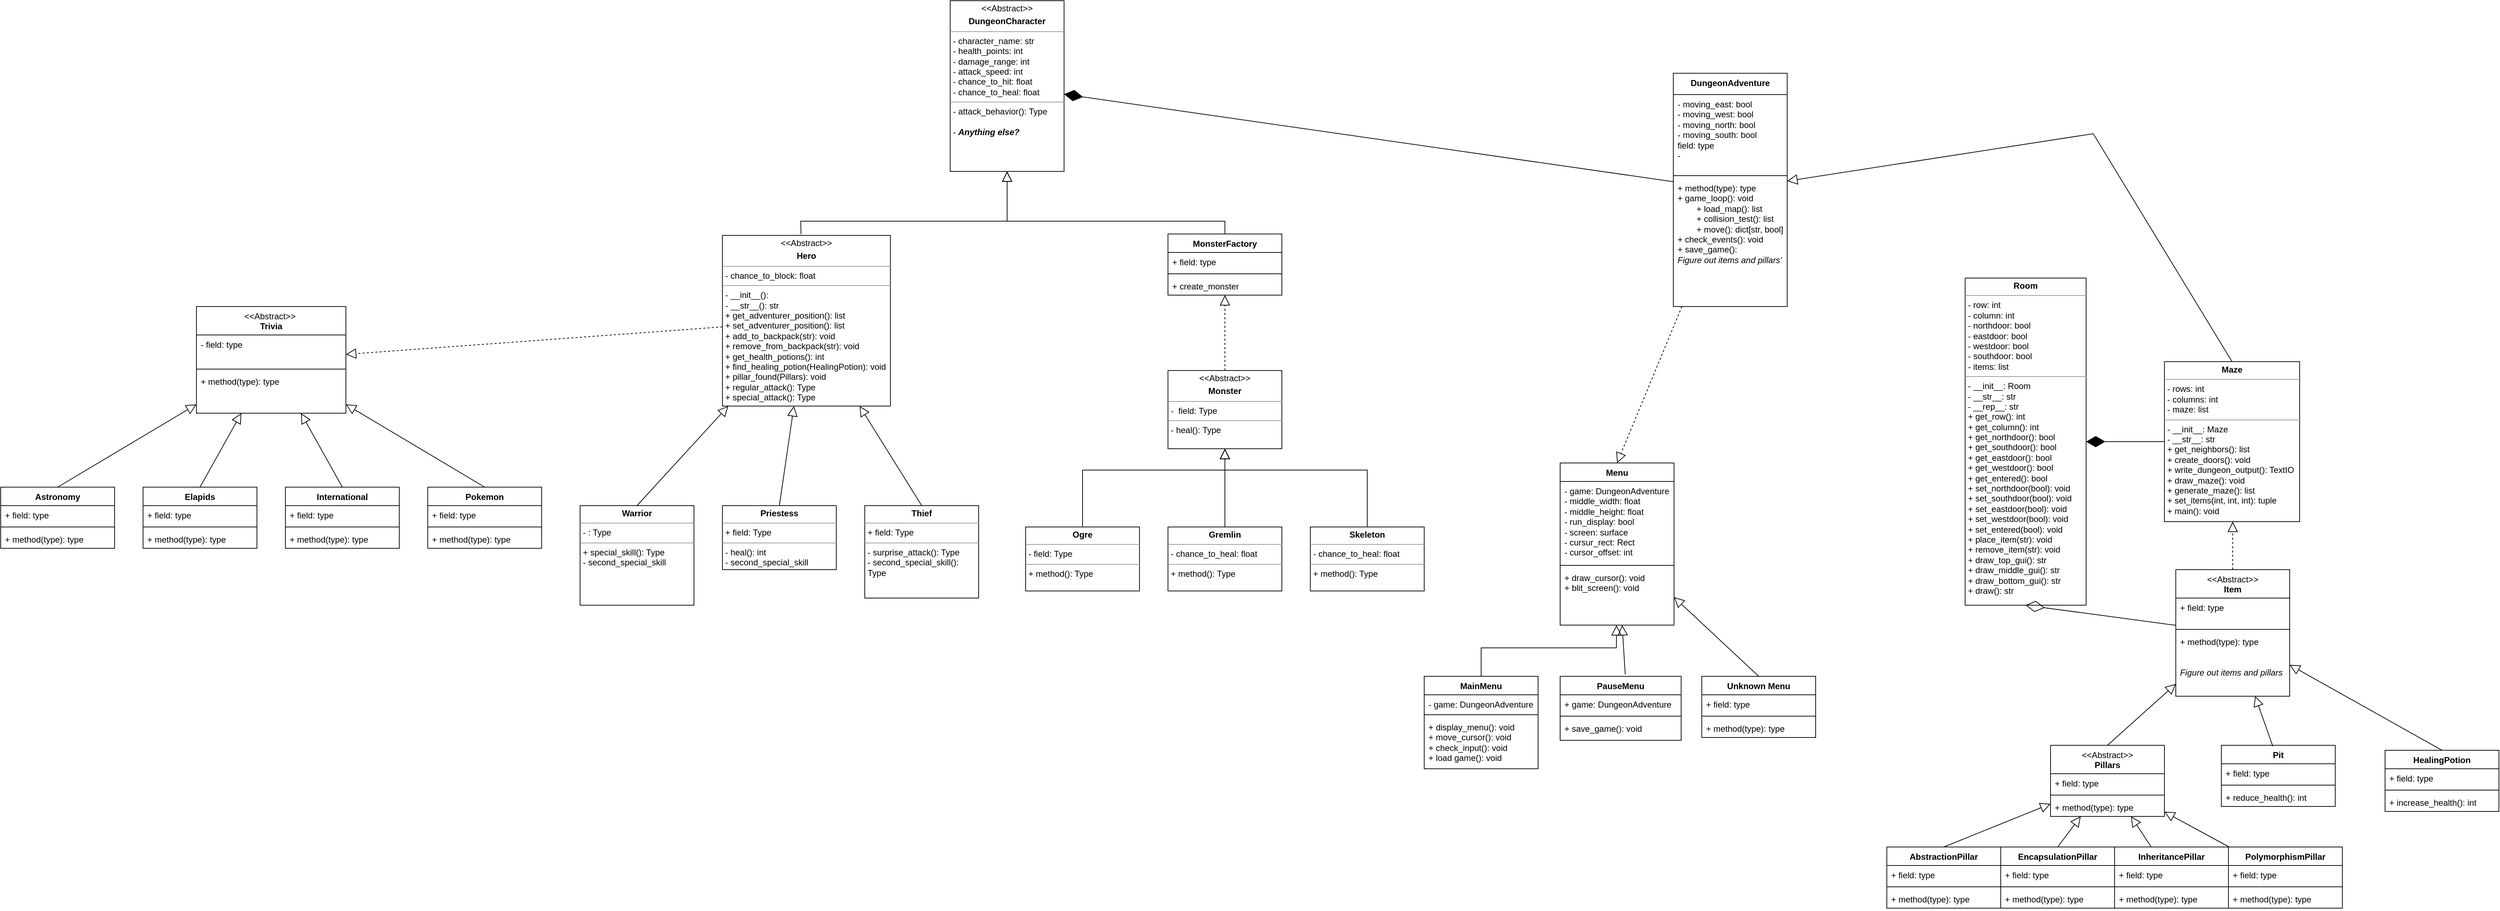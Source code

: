 <mxfile version="23.0.2" type="device">
  <diagram id="C5RBs43oDa-KdzZeNtuy" name="Page-1">
    <mxGraphModel dx="2841" dy="2561" grid="1" gridSize="10" guides="1" tooltips="1" connect="1" arrows="1" fold="1" page="1" pageScale="1" pageWidth="827" pageHeight="1169" math="0" shadow="0">
      <root>
        <mxCell id="WIyWlLk6GJQsqaUBKTNV-0" />
        <mxCell id="WIyWlLk6GJQsqaUBKTNV-1" parent="WIyWlLk6GJQsqaUBKTNV-0" />
        <mxCell id="2SQYG1B2E4VFdqfXbupN-0" value="&lt;p style=&quot;margin:0px;margin-top:4px;text-align:center;&quot;&gt;&lt;b&gt;Room&lt;/b&gt;&lt;/p&gt;&lt;hr size=&quot;1&quot;&gt;&lt;p style=&quot;margin:0px;margin-left:4px;&quot;&gt;- row: int&lt;/p&gt;&lt;p style=&quot;margin:0px;margin-left:4px;&quot;&gt;- column: int&lt;/p&gt;&lt;p style=&quot;margin:0px;margin-left:4px;&quot;&gt;- northdoor: bool&lt;/p&gt;&lt;p style=&quot;margin:0px;margin-left:4px;&quot;&gt;- eastdoor: bool&lt;/p&gt;&lt;p style=&quot;margin:0px;margin-left:4px;&quot;&gt;- westdoor: bool&lt;/p&gt;&lt;p style=&quot;margin:0px;margin-left:4px;&quot;&gt;- southdoor: bool&lt;/p&gt;&lt;p style=&quot;margin:0px;margin-left:4px;&quot;&gt;- items: list&lt;/p&gt;&lt;hr size=&quot;1&quot;&gt;&lt;p style=&quot;margin:0px;margin-left:4px;&quot;&gt;- __init__: Room&lt;/p&gt;&lt;p style=&quot;margin:0px;margin-left:4px;&quot;&gt;- __str__: str&lt;/p&gt;&lt;p style=&quot;margin:0px;margin-left:4px;&quot;&gt;- __rep__: str&lt;/p&gt;&lt;p style=&quot;margin:0px;margin-left:4px;&quot;&gt;+ get_row(): int&lt;/p&gt;&lt;p style=&quot;margin:0px;margin-left:4px;&quot;&gt;+ get_column(): int&lt;/p&gt;&lt;p style=&quot;margin:0px;margin-left:4px;&quot;&gt;+ get_northdoor(): bool&lt;/p&gt;&lt;p style=&quot;margin:0px;margin-left:4px;&quot;&gt;+ get_southdoor(): bool&lt;/p&gt;&lt;p style=&quot;margin:0px;margin-left:4px;&quot;&gt;+ get_eastdoor(): bool&lt;/p&gt;&lt;p style=&quot;margin:0px;margin-left:4px;&quot;&gt;+ get_westdoor(): bool&lt;/p&gt;&lt;p style=&quot;margin:0px;margin-left:4px;&quot;&gt;+ get_entered(): bool&lt;/p&gt;&lt;p style=&quot;margin:0px;margin-left:4px;&quot;&gt;+ set_northdoor(bool): void&lt;/p&gt;&lt;p style=&quot;margin:0px;margin-left:4px;&quot;&gt;+ set_southdoor(bool): void&lt;/p&gt;&lt;p style=&quot;margin:0px;margin-left:4px;&quot;&gt;+ set_eastdoor(bool): void&lt;/p&gt;&lt;p style=&quot;margin:0px;margin-left:4px;&quot;&gt;+ set_westdoor(bool): void&lt;/p&gt;&lt;p style=&quot;margin:0px;margin-left:4px;&quot;&gt;+ set_entered(bool): void&lt;/p&gt;&lt;p style=&quot;margin:0px;margin-left:4px;&quot;&gt;+ place_item(str): void&amp;nbsp;&lt;/p&gt;&lt;p style=&quot;margin:0px;margin-left:4px;&quot;&gt;+ remove_item(str): void&amp;nbsp;&lt;/p&gt;&lt;p style=&quot;margin:0px;margin-left:4px;&quot;&gt;+ draw_top_gui(): str&lt;/p&gt;&lt;p style=&quot;margin:0px;margin-left:4px;&quot;&gt;+ draw_middle_gui(): str&lt;/p&gt;&lt;p style=&quot;margin:0px;margin-left:4px;&quot;&gt;+ draw_bottom_gui(): str&lt;/p&gt;&lt;p style=&quot;margin:0px;margin-left:4px;&quot;&gt;+ draw(): str&lt;/p&gt;&lt;p style=&quot;margin:0px;margin-left:4px;&quot;&gt;&lt;br&gt;&lt;/p&gt;&lt;p style=&quot;margin:0px;margin-left:4px;&quot;&gt;&lt;br&gt;&lt;/p&gt;&lt;p style=&quot;margin:0px;margin-left:4px;&quot;&gt;&lt;br&gt;&lt;/p&gt;&lt;p style=&quot;margin:0px;margin-left:4px;&quot;&gt;&lt;br&gt;&lt;/p&gt;&lt;p style=&quot;margin:0px;margin-left:4px;&quot;&gt;&lt;br&gt;&lt;/p&gt;" style="verticalAlign=top;align=left;overflow=fill;fontSize=12;fontFamily=Helvetica;html=1;whiteSpace=wrap;" parent="WIyWlLk6GJQsqaUBKTNV-1" vertex="1">
          <mxGeometry x="1760" y="-40" width="170" height="460" as="geometry" />
        </mxCell>
        <mxCell id="2SQYG1B2E4VFdqfXbupN-1" value="&lt;p style=&quot;border-color: var(--border-color); margin: 4px 0px 0px; text-align: center;&quot;&gt;&amp;lt;&amp;lt;Abstract&amp;gt;&amp;gt;&lt;/p&gt;&lt;p style=&quot;margin:0px;margin-top:4px;text-align:center;&quot;&gt;&lt;b&gt;Hero&lt;/b&gt;&lt;/p&gt;&lt;hr size=&quot;1&quot;&gt;&lt;p style=&quot;margin:0px;margin-left:4px;&quot;&gt;- chance_to_block: float&lt;/p&gt;&lt;hr size=&quot;1&quot;&gt;&lt;p style=&quot;margin:0px;margin-left:4px;&quot;&gt;- __init__():&lt;/p&gt;&lt;p style=&quot;margin:0px;margin-left:4px;&quot;&gt;- __str__(): str&lt;/p&gt;&lt;p style=&quot;margin:0px;margin-left:4px;&quot;&gt;+ get_adventurer_position(): list&lt;/p&gt;&lt;p style=&quot;margin:0px;margin-left:4px;&quot;&gt;+ set_adventurer_position(): list&lt;/p&gt;&lt;p style=&quot;margin:0px;margin-left:4px;&quot;&gt;+ add_to_backpack(str): void&lt;/p&gt;&lt;p style=&quot;margin:0px;margin-left:4px;&quot;&gt;+ remove_from_backpack(str): void&lt;/p&gt;&lt;p style=&quot;margin:0px;margin-left:4px;&quot;&gt;+ get_health_potions(): int&lt;/p&gt;&lt;p style=&quot;margin:0px;margin-left:4px;&quot;&gt;+ find_healing_potion(HealingPotion): void&lt;/p&gt;&lt;p style=&quot;margin:0px;margin-left:4px;&quot;&gt;+ pillar_found(Pillars): void&lt;/p&gt;&lt;p style=&quot;margin:0px;margin-left:4px;&quot;&gt;+ regular_attack(): Type&lt;/p&gt;&lt;p style=&quot;margin:0px;margin-left:4px;&quot;&gt;+ special_attack(): Type&lt;/p&gt;" style="verticalAlign=top;align=left;overflow=fill;fontSize=12;fontFamily=Helvetica;html=1;whiteSpace=wrap;" parent="WIyWlLk6GJQsqaUBKTNV-1" vertex="1">
          <mxGeometry x="14" y="-100" width="236" height="240" as="geometry" />
        </mxCell>
        <mxCell id="2SQYG1B2E4VFdqfXbupN-7" value="&lt;p style=&quot;margin:0px;margin-top:4px;text-align:center;&quot;&gt;&lt;b&gt;Maze&lt;/b&gt;&lt;/p&gt;&lt;hr size=&quot;1&quot;&gt;&lt;p style=&quot;margin:0px;margin-left:4px;&quot;&gt;- rows: int&lt;/p&gt;&lt;p style=&quot;margin:0px;margin-left:4px;&quot;&gt;- columns: int&lt;/p&gt;&lt;p style=&quot;margin:0px;margin-left:4px;&quot;&gt;- maze: list&lt;/p&gt;&lt;hr size=&quot;1&quot;&gt;&lt;p style=&quot;margin:0px;margin-left:4px;&quot;&gt;- __init__: Maze&lt;/p&gt;&lt;p style=&quot;margin:0px;margin-left:4px;&quot;&gt;- __str__: str&lt;/p&gt;&lt;p style=&quot;margin:0px;margin-left:4px;&quot;&gt;+ get_neighbors(): list&lt;/p&gt;&lt;p style=&quot;margin:0px;margin-left:4px;&quot;&gt;+ create_doors(): void&lt;/p&gt;&lt;p style=&quot;margin:0px;margin-left:4px;&quot;&gt;+ write_dungeon_output(): TextIO&lt;/p&gt;&lt;p style=&quot;margin:0px;margin-left:4px;&quot;&gt;+ draw_maze(): void&lt;/p&gt;&lt;p style=&quot;margin:0px;margin-left:4px;&quot;&gt;+ generate_maze(): list&lt;/p&gt;&lt;p style=&quot;margin:0px;margin-left:4px;&quot;&gt;+ set_items(int, int, int): tuple&lt;/p&gt;&lt;p style=&quot;margin:0px;margin-left:4px;&quot;&gt;+ main(): void&lt;/p&gt;&lt;p style=&quot;margin:0px;margin-left:4px;&quot;&gt;&lt;br&gt;&lt;/p&gt;" style="verticalAlign=top;align=left;overflow=fill;fontSize=12;fontFamily=Helvetica;html=1;whiteSpace=wrap;" parent="WIyWlLk6GJQsqaUBKTNV-1" vertex="1">
          <mxGeometry x="2040" y="77.5" width="190" height="225" as="geometry" />
        </mxCell>
        <mxCell id="T3Q15eoxekqwQcmFbdD2-0" value="&lt;p style=&quot;margin:0px;margin-top:4px;text-align:center;&quot;&gt;&amp;lt;&amp;lt;Abstract&amp;gt;&amp;gt;&lt;/p&gt;&lt;p style=&quot;margin:0px;margin-top:4px;text-align:center;&quot;&gt;&lt;b&gt;DungeonCharacter&lt;/b&gt;&lt;/p&gt;&lt;hr size=&quot;1&quot;&gt;&lt;p style=&quot;margin:0px;margin-left:4px;&quot;&gt;- character_name: str&lt;/p&gt;&lt;p style=&quot;margin:0px;margin-left:4px;&quot;&gt;- health_points: int&lt;/p&gt;&lt;p style=&quot;margin:0px;margin-left:4px;&quot;&gt;- damage_range: int&lt;/p&gt;&lt;p style=&quot;margin:0px;margin-left:4px;&quot;&gt;- attack_speed: int&lt;/p&gt;&lt;p style=&quot;margin:0px;margin-left:4px;&quot;&gt;- chance_to_hit: float&lt;/p&gt;&lt;p style=&quot;margin:0px;margin-left:4px;&quot;&gt;- chance_to_heal: float&lt;/p&gt;&lt;hr size=&quot;1&quot;&gt;&lt;p style=&quot;margin:0px;margin-left:4px;&quot;&gt;- attack_behavior(): Type&lt;/p&gt;&lt;p style=&quot;margin:0px;margin-left:4px;&quot;&gt;&lt;br&gt;&lt;/p&gt;&lt;p style=&quot;margin:0px;margin-left:4px;&quot;&gt;- &lt;i&gt;&lt;b&gt;Anything else?&lt;/b&gt;&lt;/i&gt;&lt;/p&gt;" style="verticalAlign=top;align=left;overflow=fill;fontSize=12;fontFamily=Helvetica;html=1;whiteSpace=wrap;" parent="WIyWlLk6GJQsqaUBKTNV-1" vertex="1">
          <mxGeometry x="334" y="-430" width="160" height="240" as="geometry" />
        </mxCell>
        <mxCell id="T3Q15eoxekqwQcmFbdD2-1" value="" style="edgeStyle=none;html=1;endSize=12;endArrow=block;endFill=0;rounded=0;exitX=0.468;exitY=-0.007;exitDx=0;exitDy=0;entryX=0.5;entryY=1;entryDx=0;entryDy=0;exitPerimeter=0;" parent="WIyWlLk6GJQsqaUBKTNV-1" source="2SQYG1B2E4VFdqfXbupN-1" target="T3Q15eoxekqwQcmFbdD2-0" edge="1">
          <mxGeometry width="160" relative="1" as="geometry">
            <mxPoint x="74" y="-210" as="sourcePoint" />
            <mxPoint x="74" y="-50" as="targetPoint" />
            <Array as="points">
              <mxPoint x="124" y="-120" />
              <mxPoint x="414" y="-120" />
            </Array>
          </mxGeometry>
        </mxCell>
        <mxCell id="T3Q15eoxekqwQcmFbdD2-3" value="&lt;p style=&quot;border-color: var(--border-color); margin: 4px 0px 0px; text-align: center;&quot;&gt;&amp;lt;&amp;lt;Abstract&amp;gt;&amp;gt;&lt;/p&gt;&lt;p style=&quot;margin:0px;margin-top:4px;text-align:center;&quot;&gt;&lt;b&gt;Monster&lt;/b&gt;&lt;/p&gt;&lt;hr size=&quot;1&quot;&gt;&lt;p style=&quot;margin:0px;margin-left:4px;&quot;&gt;-&amp;nbsp; field: Type&lt;/p&gt;&lt;hr size=&quot;1&quot;&gt;&lt;p style=&quot;margin:0px;margin-left:4px;&quot;&gt;- heal(): Type&lt;/p&gt;" style="verticalAlign=top;align=left;overflow=fill;fontSize=12;fontFamily=Helvetica;html=1;whiteSpace=wrap;" parent="WIyWlLk6GJQsqaUBKTNV-1" vertex="1">
          <mxGeometry x="640" y="90" width="160" height="110" as="geometry" />
        </mxCell>
        <mxCell id="T3Q15eoxekqwQcmFbdD2-4" value="" style="edgeStyle=none;html=1;endSize=12;endArrow=block;endFill=0;rounded=0;entryX=0.5;entryY=1;entryDx=0;entryDy=0;exitX=0.5;exitY=0;exitDx=0;exitDy=0;" parent="WIyWlLk6GJQsqaUBKTNV-1" source="0gbFixZ2wSr5rew4Sawu-26" target="T3Q15eoxekqwQcmFbdD2-0" edge="1">
          <mxGeometry width="160" relative="1" as="geometry">
            <mxPoint x="740" y="-360" as="sourcePoint" />
            <mxPoint x="610" y="-350" as="targetPoint" />
            <Array as="points">
              <mxPoint x="720" y="-120" />
              <mxPoint x="414" y="-120" />
            </Array>
          </mxGeometry>
        </mxCell>
        <mxCell id="T3Q15eoxekqwQcmFbdD2-5" value="&lt;p style=&quot;margin:0px;margin-top:4px;text-align:center;&quot;&gt;&lt;b&gt;Warrior&lt;/b&gt;&lt;/p&gt;&lt;hr size=&quot;1&quot;&gt;&lt;p style=&quot;margin:0px;margin-left:4px;&quot;&gt;-&amp;nbsp;: Type&lt;/p&gt;&lt;hr size=&quot;1&quot;&gt;&lt;p style=&quot;margin:0px;margin-left:4px;&quot;&gt;+ special_skill(): Type&lt;/p&gt;&lt;p style=&quot;margin:0px;margin-left:4px;&quot;&gt;- second_special_skill&lt;/p&gt;" style="verticalAlign=top;align=left;overflow=fill;fontSize=12;fontFamily=Helvetica;html=1;whiteSpace=wrap;" parent="WIyWlLk6GJQsqaUBKTNV-1" vertex="1">
          <mxGeometry x="-186" y="280" width="160" height="140" as="geometry" />
        </mxCell>
        <mxCell id="T3Q15eoxekqwQcmFbdD2-6" value="&lt;p style=&quot;margin:0px;margin-top:4px;text-align:center;&quot;&gt;&lt;b&gt;Priestess&lt;/b&gt;&lt;/p&gt;&lt;hr size=&quot;1&quot;&gt;&lt;p style=&quot;margin:0px;margin-left:4px;&quot;&gt;+ field: Type&lt;/p&gt;&lt;hr size=&quot;1&quot;&gt;&lt;p style=&quot;margin:0px;margin-left:4px;&quot;&gt;- heal(): int&lt;/p&gt;&lt;p style=&quot;margin:0px;margin-left:4px;&quot;&gt;- second_special_skill&lt;/p&gt;" style="verticalAlign=top;align=left;overflow=fill;fontSize=12;fontFamily=Helvetica;html=1;whiteSpace=wrap;" parent="WIyWlLk6GJQsqaUBKTNV-1" vertex="1">
          <mxGeometry x="14" y="280" width="160" height="90" as="geometry" />
        </mxCell>
        <mxCell id="T3Q15eoxekqwQcmFbdD2-7" value="&lt;p style=&quot;margin:0px;margin-top:4px;text-align:center;&quot;&gt;&lt;b&gt;Thief&lt;/b&gt;&lt;/p&gt;&lt;hr size=&quot;1&quot;&gt;&lt;p style=&quot;margin:0px;margin-left:4px;&quot;&gt;+ field: Type&lt;/p&gt;&lt;hr size=&quot;1&quot;&gt;&lt;p style=&quot;margin:0px;margin-left:4px;&quot;&gt;- surprise_attack(): Type&lt;/p&gt;&lt;p style=&quot;margin:0px;margin-left:4px;&quot;&gt;- second_special_skill(): Type&lt;/p&gt;" style="verticalAlign=top;align=left;overflow=fill;fontSize=12;fontFamily=Helvetica;html=1;whiteSpace=wrap;" parent="WIyWlLk6GJQsqaUBKTNV-1" vertex="1">
          <mxGeometry x="214" y="280" width="160" height="130" as="geometry" />
        </mxCell>
        <mxCell id="T3Q15eoxekqwQcmFbdD2-8" value="" style="edgeStyle=none;html=1;endSize=12;endArrow=block;endFill=0;rounded=0;exitX=0.5;exitY=0;exitDx=0;exitDy=0;" parent="WIyWlLk6GJQsqaUBKTNV-1" source="T3Q15eoxekqwQcmFbdD2-6" target="2SQYG1B2E4VFdqfXbupN-1" edge="1">
          <mxGeometry width="160" relative="1" as="geometry">
            <mxPoint x="284" y="-10" as="sourcePoint" />
            <mxPoint x="124" y="130" as="targetPoint" />
          </mxGeometry>
        </mxCell>
        <mxCell id="T3Q15eoxekqwQcmFbdD2-9" value="" style="edgeStyle=none;html=1;endSize=12;endArrow=block;endFill=0;rounded=0;exitX=0.5;exitY=0;exitDx=0;exitDy=0;" parent="WIyWlLk6GJQsqaUBKTNV-1" edge="1" target="2SQYG1B2E4VFdqfXbupN-1" source="T3Q15eoxekqwQcmFbdD2-5">
          <mxGeometry width="160" relative="1" as="geometry">
            <mxPoint x="-106.5" y="120" as="sourcePoint" />
            <mxPoint x="-40" y="180" as="targetPoint" />
            <Array as="points" />
          </mxGeometry>
        </mxCell>
        <mxCell id="T3Q15eoxekqwQcmFbdD2-10" value="&lt;p style=&quot;margin:0px;margin-top:4px;text-align:center;&quot;&gt;&lt;b&gt;Ogre&lt;/b&gt;&lt;/p&gt;&lt;hr size=&quot;1&quot;&gt;&lt;p style=&quot;margin:0px;margin-left:4px;&quot;&gt;- field: Type&lt;/p&gt;&lt;hr size=&quot;1&quot;&gt;&lt;p style=&quot;margin:0px;margin-left:4px;&quot;&gt;+ method(): Type&lt;/p&gt;" style="verticalAlign=top;align=left;overflow=fill;fontSize=12;fontFamily=Helvetica;html=1;whiteSpace=wrap;" parent="WIyWlLk6GJQsqaUBKTNV-1" vertex="1">
          <mxGeometry x="440" y="310" width="160" height="90" as="geometry" />
        </mxCell>
        <mxCell id="T3Q15eoxekqwQcmFbdD2-11" value="&lt;p style=&quot;margin:0px;margin-top:4px;text-align:center;&quot;&gt;&lt;b&gt;Gremlin&lt;/b&gt;&lt;/p&gt;&lt;hr size=&quot;1&quot;&gt;&lt;p style=&quot;margin:0px;margin-left:4px;&quot;&gt;- chance_to_heal: float&lt;br&gt;&lt;/p&gt;&lt;hr size=&quot;1&quot;&gt;&lt;p style=&quot;margin:0px;margin-left:4px;&quot;&gt;+ method(): Type&lt;/p&gt;" style="verticalAlign=top;align=left;overflow=fill;fontSize=12;fontFamily=Helvetica;html=1;whiteSpace=wrap;" parent="WIyWlLk6GJQsqaUBKTNV-1" vertex="1">
          <mxGeometry x="640" y="310" width="160" height="90" as="geometry" />
        </mxCell>
        <mxCell id="T3Q15eoxekqwQcmFbdD2-12" value="&lt;p style=&quot;margin:0px;margin-top:4px;text-align:center;&quot;&gt;&lt;b&gt;Skeleton&lt;/b&gt;&lt;/p&gt;&lt;hr size=&quot;1&quot;&gt;&lt;p style=&quot;margin:0px;margin-left:4px;&quot;&gt;- chance_to_heal: float&lt;br&gt;&lt;/p&gt;&lt;hr size=&quot;1&quot;&gt;&lt;p style=&quot;margin:0px;margin-left:4px;&quot;&gt;+ method(): Type&lt;/p&gt;" style="verticalAlign=top;align=left;overflow=fill;fontSize=12;fontFamily=Helvetica;html=1;whiteSpace=wrap;" parent="WIyWlLk6GJQsqaUBKTNV-1" vertex="1">
          <mxGeometry x="840" y="310" width="160" height="90" as="geometry" />
        </mxCell>
        <mxCell id="T3Q15eoxekqwQcmFbdD2-13" value="" style="edgeStyle=none;html=1;endSize=12;endArrow=block;endFill=0;rounded=0;exitX=0.5;exitY=0;exitDx=0;exitDy=0;entryX=0.5;entryY=1;entryDx=0;entryDy=0;" parent="WIyWlLk6GJQsqaUBKTNV-1" target="T3Q15eoxekqwQcmFbdD2-3" edge="1">
          <mxGeometry width="160" relative="1" as="geometry">
            <mxPoint x="720" y="310" as="sourcePoint" />
            <mxPoint x="730" y="230" as="targetPoint" />
          </mxGeometry>
        </mxCell>
        <mxCell id="T3Q15eoxekqwQcmFbdD2-14" value="" style="edgeStyle=elbowEdgeStyle;html=1;endSize=12;endArrow=block;endFill=0;rounded=0;exitX=0.5;exitY=0;exitDx=0;exitDy=0;elbow=vertical;entryX=0.5;entryY=1;entryDx=0;entryDy=0;" parent="WIyWlLk6GJQsqaUBKTNV-1" target="T3Q15eoxekqwQcmFbdD2-3" edge="1">
          <mxGeometry width="160" relative="1" as="geometry">
            <mxPoint x="520" y="310" as="sourcePoint" />
            <mxPoint x="760" y="210" as="targetPoint" />
            <Array as="points">
              <mxPoint x="620.5" y="230" />
            </Array>
          </mxGeometry>
        </mxCell>
        <mxCell id="T3Q15eoxekqwQcmFbdD2-15" value="" style="edgeStyle=none;html=1;endSize=12;endArrow=block;endFill=0;rounded=0;exitX=0.5;exitY=0;exitDx=0;exitDy=0;entryX=0.5;entryY=1;entryDx=0;entryDy=0;" parent="WIyWlLk6GJQsqaUBKTNV-1" source="T3Q15eoxekqwQcmFbdD2-12" target="T3Q15eoxekqwQcmFbdD2-3" edge="1">
          <mxGeometry width="160" relative="1" as="geometry">
            <mxPoint x="959.5" y="310" as="sourcePoint" />
            <mxPoint x="760" y="200" as="targetPoint" />
            <Array as="points">
              <mxPoint x="920" y="230" />
              <mxPoint x="720" y="230" />
            </Array>
          </mxGeometry>
        </mxCell>
        <mxCell id="T3Q15eoxekqwQcmFbdD2-16" value="" style="edgeStyle=none;html=1;endSize=12;endArrow=block;endFill=0;rounded=0;exitX=0.5;exitY=0;exitDx=0;exitDy=0;" parent="WIyWlLk6GJQsqaUBKTNV-1" edge="1" target="2SQYG1B2E4VFdqfXbupN-1" source="T3Q15eoxekqwQcmFbdD2-7">
          <mxGeometry width="160" relative="1" as="geometry">
            <mxPoint x="293.5" y="120" as="sourcePoint" />
            <mxPoint x="320" y="110" as="targetPoint" />
            <Array as="points" />
          </mxGeometry>
        </mxCell>
        <mxCell id="T3Q15eoxekqwQcmFbdD2-21" value="&lt;span style=&quot;font-weight: normal;&quot;&gt;&amp;lt;&amp;lt;Abstract&amp;gt;&amp;gt;&amp;nbsp;&lt;/span&gt;&lt;br&gt;Trivia" style="swimlane;fontStyle=1;align=center;verticalAlign=top;childLayout=stackLayout;horizontal=1;startSize=40;horizontalStack=0;resizeParent=1;resizeParentMax=0;resizeLast=0;collapsible=1;marginBottom=0;whiteSpace=wrap;html=1;" parent="WIyWlLk6GJQsqaUBKTNV-1" vertex="1">
          <mxGeometry x="-725" width="210" height="150" as="geometry">
            <mxRectangle x="-130" y="630" width="100" height="30" as="alternateBounds" />
          </mxGeometry>
        </mxCell>
        <mxCell id="T3Q15eoxekqwQcmFbdD2-22" value="- field: type" style="text;strokeColor=none;fillColor=none;align=left;verticalAlign=top;spacingLeft=4;spacingRight=4;overflow=hidden;rotatable=0;points=[[0,0.5],[1,0.5]];portConstraint=eastwest;whiteSpace=wrap;html=1;" parent="T3Q15eoxekqwQcmFbdD2-21" vertex="1">
          <mxGeometry y="40" width="210" height="44" as="geometry" />
        </mxCell>
        <mxCell id="T3Q15eoxekqwQcmFbdD2-23" value="" style="line;strokeWidth=1;fillColor=none;align=left;verticalAlign=middle;spacingTop=-1;spacingLeft=3;spacingRight=3;rotatable=0;labelPosition=right;points=[];portConstraint=eastwest;strokeColor=inherit;" parent="T3Q15eoxekqwQcmFbdD2-21" vertex="1">
          <mxGeometry y="84" width="210" height="8" as="geometry" />
        </mxCell>
        <mxCell id="T3Q15eoxekqwQcmFbdD2-24" value="+ method(type): type" style="text;strokeColor=none;fillColor=none;align=left;verticalAlign=top;spacingLeft=4;spacingRight=4;overflow=hidden;rotatable=0;points=[[0,0.5],[1,0.5]];portConstraint=eastwest;whiteSpace=wrap;html=1;" parent="T3Q15eoxekqwQcmFbdD2-21" vertex="1">
          <mxGeometry y="92" width="210" height="58" as="geometry" />
        </mxCell>
        <mxCell id="T3Q15eoxekqwQcmFbdD2-25" value="Elapids" style="swimlane;fontStyle=1;align=center;verticalAlign=top;childLayout=stackLayout;horizontal=1;startSize=26;horizontalStack=0;resizeParent=1;resizeParentMax=0;resizeLast=0;collapsible=1;marginBottom=0;whiteSpace=wrap;html=1;" parent="WIyWlLk6GJQsqaUBKTNV-1" vertex="1">
          <mxGeometry x="-800" y="254" width="160" height="86" as="geometry" />
        </mxCell>
        <mxCell id="T3Q15eoxekqwQcmFbdD2-26" value="+ field: type" style="text;strokeColor=none;fillColor=none;align=left;verticalAlign=top;spacingLeft=4;spacingRight=4;overflow=hidden;rotatable=0;points=[[0,0.5],[1,0.5]];portConstraint=eastwest;whiteSpace=wrap;html=1;" parent="T3Q15eoxekqwQcmFbdD2-25" vertex="1">
          <mxGeometry y="26" width="160" height="26" as="geometry" />
        </mxCell>
        <mxCell id="T3Q15eoxekqwQcmFbdD2-27" value="" style="line;strokeWidth=1;fillColor=none;align=left;verticalAlign=middle;spacingTop=-1;spacingLeft=3;spacingRight=3;rotatable=0;labelPosition=right;points=[];portConstraint=eastwest;strokeColor=inherit;" parent="T3Q15eoxekqwQcmFbdD2-25" vertex="1">
          <mxGeometry y="52" width="160" height="8" as="geometry" />
        </mxCell>
        <mxCell id="T3Q15eoxekqwQcmFbdD2-28" value="+ method(type): type" style="text;strokeColor=none;fillColor=none;align=left;verticalAlign=top;spacingLeft=4;spacingRight=4;overflow=hidden;rotatable=0;points=[[0,0.5],[1,0.5]];portConstraint=eastwest;whiteSpace=wrap;html=1;" parent="T3Q15eoxekqwQcmFbdD2-25" vertex="1">
          <mxGeometry y="60" width="160" height="26" as="geometry" />
        </mxCell>
        <mxCell id="T3Q15eoxekqwQcmFbdD2-29" value="International" style="swimlane;fontStyle=1;align=center;verticalAlign=top;childLayout=stackLayout;horizontal=1;startSize=26;horizontalStack=0;resizeParent=1;resizeParentMax=0;resizeLast=0;collapsible=1;marginBottom=0;whiteSpace=wrap;html=1;" parent="WIyWlLk6GJQsqaUBKTNV-1" vertex="1">
          <mxGeometry x="-600" y="254" width="160" height="86" as="geometry" />
        </mxCell>
        <mxCell id="T3Q15eoxekqwQcmFbdD2-30" value="+ field: type" style="text;strokeColor=none;fillColor=none;align=left;verticalAlign=top;spacingLeft=4;spacingRight=4;overflow=hidden;rotatable=0;points=[[0,0.5],[1,0.5]];portConstraint=eastwest;whiteSpace=wrap;html=1;" parent="T3Q15eoxekqwQcmFbdD2-29" vertex="1">
          <mxGeometry y="26" width="160" height="26" as="geometry" />
        </mxCell>
        <mxCell id="T3Q15eoxekqwQcmFbdD2-31" value="" style="line;strokeWidth=1;fillColor=none;align=left;verticalAlign=middle;spacingTop=-1;spacingLeft=3;spacingRight=3;rotatable=0;labelPosition=right;points=[];portConstraint=eastwest;strokeColor=inherit;" parent="T3Q15eoxekqwQcmFbdD2-29" vertex="1">
          <mxGeometry y="52" width="160" height="8" as="geometry" />
        </mxCell>
        <mxCell id="T3Q15eoxekqwQcmFbdD2-32" value="+ method(type): type" style="text;strokeColor=none;fillColor=none;align=left;verticalAlign=top;spacingLeft=4;spacingRight=4;overflow=hidden;rotatable=0;points=[[0,0.5],[1,0.5]];portConstraint=eastwest;whiteSpace=wrap;html=1;" parent="T3Q15eoxekqwQcmFbdD2-29" vertex="1">
          <mxGeometry y="60" width="160" height="26" as="geometry" />
        </mxCell>
        <mxCell id="T3Q15eoxekqwQcmFbdD2-34" value="Pokemon" style="swimlane;fontStyle=1;align=center;verticalAlign=top;childLayout=stackLayout;horizontal=1;startSize=26;horizontalStack=0;resizeParent=1;resizeParentMax=0;resizeLast=0;collapsible=1;marginBottom=0;whiteSpace=wrap;html=1;" parent="WIyWlLk6GJQsqaUBKTNV-1" vertex="1">
          <mxGeometry x="-400" y="254" width="160" height="86" as="geometry" />
        </mxCell>
        <mxCell id="T3Q15eoxekqwQcmFbdD2-35" value="+ field: type" style="text;strokeColor=none;fillColor=none;align=left;verticalAlign=top;spacingLeft=4;spacingRight=4;overflow=hidden;rotatable=0;points=[[0,0.5],[1,0.5]];portConstraint=eastwest;whiteSpace=wrap;html=1;" parent="T3Q15eoxekqwQcmFbdD2-34" vertex="1">
          <mxGeometry y="26" width="160" height="26" as="geometry" />
        </mxCell>
        <mxCell id="T3Q15eoxekqwQcmFbdD2-36" value="" style="line;strokeWidth=1;fillColor=none;align=left;verticalAlign=middle;spacingTop=-1;spacingLeft=3;spacingRight=3;rotatable=0;labelPosition=right;points=[];portConstraint=eastwest;strokeColor=inherit;" parent="T3Q15eoxekqwQcmFbdD2-34" vertex="1">
          <mxGeometry y="52" width="160" height="8" as="geometry" />
        </mxCell>
        <mxCell id="T3Q15eoxekqwQcmFbdD2-37" value="+ method(type): type" style="text;strokeColor=none;fillColor=none;align=left;verticalAlign=top;spacingLeft=4;spacingRight=4;overflow=hidden;rotatable=0;points=[[0,0.5],[1,0.5]];portConstraint=eastwest;whiteSpace=wrap;html=1;" parent="T3Q15eoxekqwQcmFbdD2-34" vertex="1">
          <mxGeometry y="60" width="160" height="26" as="geometry" />
        </mxCell>
        <mxCell id="T3Q15eoxekqwQcmFbdD2-38" value="Astronomy" style="swimlane;fontStyle=1;align=center;verticalAlign=top;childLayout=stackLayout;horizontal=1;startSize=26;horizontalStack=0;resizeParent=1;resizeParentMax=0;resizeLast=0;collapsible=1;marginBottom=0;whiteSpace=wrap;html=1;" parent="WIyWlLk6GJQsqaUBKTNV-1" vertex="1">
          <mxGeometry x="-1000" y="254" width="160" height="86" as="geometry" />
        </mxCell>
        <mxCell id="T3Q15eoxekqwQcmFbdD2-39" value="+ field: type" style="text;strokeColor=none;fillColor=none;align=left;verticalAlign=top;spacingLeft=4;spacingRight=4;overflow=hidden;rotatable=0;points=[[0,0.5],[1,0.5]];portConstraint=eastwest;whiteSpace=wrap;html=1;" parent="T3Q15eoxekqwQcmFbdD2-38" vertex="1">
          <mxGeometry y="26" width="160" height="26" as="geometry" />
        </mxCell>
        <mxCell id="T3Q15eoxekqwQcmFbdD2-40" value="" style="line;strokeWidth=1;fillColor=none;align=left;verticalAlign=middle;spacingTop=-1;spacingLeft=3;spacingRight=3;rotatable=0;labelPosition=right;points=[];portConstraint=eastwest;strokeColor=inherit;" parent="T3Q15eoxekqwQcmFbdD2-38" vertex="1">
          <mxGeometry y="52" width="160" height="8" as="geometry" />
        </mxCell>
        <mxCell id="T3Q15eoxekqwQcmFbdD2-41" value="+ method(type): type" style="text;strokeColor=none;fillColor=none;align=left;verticalAlign=top;spacingLeft=4;spacingRight=4;overflow=hidden;rotatable=0;points=[[0,0.5],[1,0.5]];portConstraint=eastwest;whiteSpace=wrap;html=1;" parent="T3Q15eoxekqwQcmFbdD2-38" vertex="1">
          <mxGeometry y="60" width="160" height="26" as="geometry" />
        </mxCell>
        <mxCell id="T3Q15eoxekqwQcmFbdD2-42" value="&lt;span style=&quot;font-weight: normal;&quot;&gt;&amp;lt;&amp;lt;Abstract&amp;gt;&amp;gt;&lt;/span&gt;&lt;span style=&quot;font-weight: 400;&quot;&gt;&lt;br&gt;&lt;/span&gt;Item" style="swimlane;fontStyle=1;align=center;verticalAlign=top;childLayout=stackLayout;horizontal=1;startSize=40;horizontalStack=0;resizeParent=1;resizeParentMax=0;resizeLast=0;collapsible=1;marginBottom=0;whiteSpace=wrap;html=1;" parent="WIyWlLk6GJQsqaUBKTNV-1" vertex="1">
          <mxGeometry x="2056" y="370" width="160" height="178" as="geometry" />
        </mxCell>
        <mxCell id="T3Q15eoxekqwQcmFbdD2-43" value="+ field: type" style="text;strokeColor=none;fillColor=none;align=left;verticalAlign=top;spacingLeft=4;spacingRight=4;overflow=hidden;rotatable=0;points=[[0,0.5],[1,0.5]];portConstraint=eastwest;whiteSpace=wrap;html=1;" parent="T3Q15eoxekqwQcmFbdD2-42" vertex="1">
          <mxGeometry y="40" width="160" height="40" as="geometry" />
        </mxCell>
        <mxCell id="T3Q15eoxekqwQcmFbdD2-44" value="" style="line;strokeWidth=1;fillColor=none;align=left;verticalAlign=middle;spacingTop=-1;spacingLeft=3;spacingRight=3;rotatable=0;labelPosition=right;points=[];portConstraint=eastwest;strokeColor=inherit;" parent="T3Q15eoxekqwQcmFbdD2-42" vertex="1">
          <mxGeometry y="80" width="160" height="8" as="geometry" />
        </mxCell>
        <mxCell id="T3Q15eoxekqwQcmFbdD2-45" value="+ method(type): type&lt;br&gt;&lt;br&gt;&lt;br&gt;&lt;i&gt;Figure out items and pillars&lt;/i&gt;" style="text;strokeColor=none;fillColor=none;align=left;verticalAlign=top;spacingLeft=4;spacingRight=4;overflow=hidden;rotatable=0;points=[[0,0.5],[1,0.5]];portConstraint=eastwest;whiteSpace=wrap;html=1;" parent="T3Q15eoxekqwQcmFbdD2-42" vertex="1">
          <mxGeometry y="88" width="160" height="90" as="geometry" />
        </mxCell>
        <mxCell id="IG9ms7bhxWijOEGLaOA6-1" value="" style="endArrow=diamondThin;endFill=1;endSize=24;html=1;rounded=0;" parent="WIyWlLk6GJQsqaUBKTNV-1" edge="1" target="T3Q15eoxekqwQcmFbdD2-0" source="0gbFixZ2wSr5rew4Sawu-0">
          <mxGeometry width="160" relative="1" as="geometry">
            <mxPoint x="570" y="-20" as="sourcePoint" />
            <mxPoint x="820" y="-164" as="targetPoint" />
            <Array as="points" />
          </mxGeometry>
        </mxCell>
        <mxCell id="IG9ms7bhxWijOEGLaOA6-2" value="" style="endArrow=diamondThin;endFill=1;endSize=24;html=1;rounded=0;exitX=0;exitY=0.5;exitDx=0;exitDy=0;entryX=1;entryY=0.5;entryDx=0;entryDy=0;" parent="WIyWlLk6GJQsqaUBKTNV-1" edge="1" target="2SQYG1B2E4VFdqfXbupN-0" source="2SQYG1B2E4VFdqfXbupN-7">
          <mxGeometry width="160" relative="1" as="geometry">
            <mxPoint x="1920" y="100" as="sourcePoint" />
            <mxPoint x="1970" y="230" as="targetPoint" />
          </mxGeometry>
        </mxCell>
        <mxCell id="0gbFixZ2wSr5rew4Sawu-0" value="DungeonAdventure" style="swimlane;fontStyle=1;align=center;verticalAlign=top;childLayout=stackLayout;horizontal=1;startSize=30;horizontalStack=0;resizeParent=1;resizeParentMax=0;resizeLast=0;collapsible=1;marginBottom=0;whiteSpace=wrap;html=1;" vertex="1" parent="WIyWlLk6GJQsqaUBKTNV-1">
          <mxGeometry x="1350" y="-328" width="160" height="328" as="geometry" />
        </mxCell>
        <mxCell id="0gbFixZ2wSr5rew4Sawu-1" value="- moving_east: bool&lt;br&gt;- moving_west: bool&lt;br&gt;- moving_north: bool&lt;br&gt;- moving_south: bool&lt;br&gt;field: type&lt;br&gt;-" style="text;strokeColor=none;fillColor=none;align=left;verticalAlign=top;spacingLeft=4;spacingRight=4;overflow=hidden;rotatable=0;points=[[0,0.5],[1,0.5]];portConstraint=eastwest;whiteSpace=wrap;html=1;" vertex="1" parent="0gbFixZ2wSr5rew4Sawu-0">
          <mxGeometry y="30" width="160" height="110" as="geometry" />
        </mxCell>
        <mxCell id="0gbFixZ2wSr5rew4Sawu-2" value="" style="line;strokeWidth=1;fillColor=none;align=left;verticalAlign=middle;spacingTop=-1;spacingLeft=3;spacingRight=3;rotatable=0;labelPosition=right;points=[];portConstraint=eastwest;strokeColor=inherit;" vertex="1" parent="0gbFixZ2wSr5rew4Sawu-0">
          <mxGeometry y="140" width="160" height="8" as="geometry" />
        </mxCell>
        <mxCell id="0gbFixZ2wSr5rew4Sawu-3" value="+ method(type): type&lt;br&gt;+ game_loop(): void&lt;br&gt;&lt;span style=&quot;white-space: pre;&quot;&gt;&#x9;&lt;/span&gt;+ load_map(): list&lt;br&gt;&lt;span style=&quot;white-space: pre;&quot;&gt;&#x9;&lt;/span&gt;+ collision_test(): list&lt;br&gt;&lt;span style=&quot;white-space: pre;&quot;&gt;&#x9;&lt;/span&gt;+ move(): dict[str, bool]&lt;br&gt;+ check_events(): void&lt;br&gt;+ save_game():&amp;nbsp;&lt;br&gt;&lt;i&gt;Figure out items and pillars&#39;&lt;/i&gt;" style="text;strokeColor=none;fillColor=none;align=left;verticalAlign=top;spacingLeft=4;spacingRight=4;overflow=hidden;rotatable=0;points=[[0,0.5],[1,0.5]];portConstraint=eastwest;whiteSpace=wrap;html=1;" vertex="1" parent="0gbFixZ2wSr5rew4Sawu-0">
          <mxGeometry y="148" width="160" height="180" as="geometry" />
        </mxCell>
        <mxCell id="0gbFixZ2wSr5rew4Sawu-4" value="" style="edgeStyle=none;html=1;endArrow=block;endFill=0;endSize=12;verticalAlign=bottom;rounded=0;exitX=0.5;exitY=0;exitDx=0;exitDy=0;" edge="1" parent="WIyWlLk6GJQsqaUBKTNV-1" source="2SQYG1B2E4VFdqfXbupN-7" target="0gbFixZ2wSr5rew4Sawu-0">
          <mxGeometry width="160" relative="1" as="geometry">
            <mxPoint x="1840" y="-60" as="sourcePoint" />
            <mxPoint x="1630" y="-20" as="targetPoint" />
            <Array as="points">
              <mxPoint x="1940" y="-243" />
            </Array>
          </mxGeometry>
        </mxCell>
        <mxCell id="0gbFixZ2wSr5rew4Sawu-6" value="Menu" style="swimlane;fontStyle=1;align=center;verticalAlign=top;childLayout=stackLayout;horizontal=1;startSize=26;horizontalStack=0;resizeParent=1;resizeParentMax=0;resizeLast=0;collapsible=1;marginBottom=0;whiteSpace=wrap;html=1;" vertex="1" parent="WIyWlLk6GJQsqaUBKTNV-1">
          <mxGeometry x="1191" y="220" width="160" height="228" as="geometry">
            <mxRectangle x="-130" y="630" width="100" height="30" as="alternateBounds" />
          </mxGeometry>
        </mxCell>
        <mxCell id="0gbFixZ2wSr5rew4Sawu-7" value="- game: DungeonAdventure&lt;br&gt;- middle_width: float&lt;br&gt;- middle_height: float&lt;br&gt;- run_display: bool&lt;br&gt;- screen: surface&lt;br&gt;- cursur_rect: Rect&lt;br&gt;- cursor_offset: int" style="text;strokeColor=none;fillColor=none;align=left;verticalAlign=top;spacingLeft=4;spacingRight=4;overflow=hidden;rotatable=0;points=[[0,0.5],[1,0.5]];portConstraint=eastwest;whiteSpace=wrap;html=1;" vertex="1" parent="0gbFixZ2wSr5rew4Sawu-6">
          <mxGeometry y="26" width="160" height="114" as="geometry" />
        </mxCell>
        <mxCell id="0gbFixZ2wSr5rew4Sawu-8" value="" style="line;strokeWidth=1;fillColor=none;align=left;verticalAlign=middle;spacingTop=-1;spacingLeft=3;spacingRight=3;rotatable=0;labelPosition=right;points=[];portConstraint=eastwest;strokeColor=inherit;" vertex="1" parent="0gbFixZ2wSr5rew4Sawu-6">
          <mxGeometry y="140" width="160" height="8" as="geometry" />
        </mxCell>
        <mxCell id="0gbFixZ2wSr5rew4Sawu-9" value="+ draw_cursor(): void&lt;br&gt;+ blit_screen(): void" style="text;strokeColor=none;fillColor=none;align=left;verticalAlign=top;spacingLeft=4;spacingRight=4;overflow=hidden;rotatable=0;points=[[0,0.5],[1,0.5]];portConstraint=eastwest;whiteSpace=wrap;html=1;" vertex="1" parent="0gbFixZ2wSr5rew4Sawu-6">
          <mxGeometry y="148" width="160" height="80" as="geometry" />
        </mxCell>
        <mxCell id="0gbFixZ2wSr5rew4Sawu-10" value="MainMenu" style="swimlane;fontStyle=1;align=center;verticalAlign=top;childLayout=stackLayout;horizontal=1;startSize=26;horizontalStack=0;resizeParent=1;resizeParentMax=0;resizeLast=0;collapsible=1;marginBottom=0;whiteSpace=wrap;html=1;" vertex="1" parent="WIyWlLk6GJQsqaUBKTNV-1">
          <mxGeometry x="1000" y="520" width="160" height="130" as="geometry">
            <mxRectangle x="-130" y="630" width="100" height="30" as="alternateBounds" />
          </mxGeometry>
        </mxCell>
        <mxCell id="0gbFixZ2wSr5rew4Sawu-11" value="- game: DungeonAdventure" style="text;strokeColor=none;fillColor=none;align=left;verticalAlign=top;spacingLeft=4;spacingRight=4;overflow=hidden;rotatable=0;points=[[0,0.5],[1,0.5]];portConstraint=eastwest;whiteSpace=wrap;html=1;" vertex="1" parent="0gbFixZ2wSr5rew4Sawu-10">
          <mxGeometry y="26" width="160" height="24" as="geometry" />
        </mxCell>
        <mxCell id="0gbFixZ2wSr5rew4Sawu-12" value="" style="line;strokeWidth=1;fillColor=none;align=left;verticalAlign=middle;spacingTop=-1;spacingLeft=3;spacingRight=3;rotatable=0;labelPosition=right;points=[];portConstraint=eastwest;strokeColor=inherit;" vertex="1" parent="0gbFixZ2wSr5rew4Sawu-10">
          <mxGeometry y="50" width="160" height="8" as="geometry" />
        </mxCell>
        <mxCell id="0gbFixZ2wSr5rew4Sawu-13" value="+ display_menu(): void&lt;br&gt;+ move_cursor(): void&lt;br&gt;+ check_input(): void&lt;br&gt;+ load game(): void" style="text;strokeColor=none;fillColor=none;align=left;verticalAlign=top;spacingLeft=4;spacingRight=4;overflow=hidden;rotatable=0;points=[[0,0.5],[1,0.5]];portConstraint=eastwest;whiteSpace=wrap;html=1;" vertex="1" parent="0gbFixZ2wSr5rew4Sawu-10">
          <mxGeometry y="58" width="160" height="72" as="geometry" />
        </mxCell>
        <mxCell id="0gbFixZ2wSr5rew4Sawu-14" value="PauseMenu" style="swimlane;fontStyle=1;align=center;verticalAlign=top;childLayout=stackLayout;horizontal=1;startSize=26;horizontalStack=0;resizeParent=1;resizeParentMax=0;resizeLast=0;collapsible=1;marginBottom=0;whiteSpace=wrap;html=1;" vertex="1" parent="WIyWlLk6GJQsqaUBKTNV-1">
          <mxGeometry x="1191" y="520" width="170" height="90" as="geometry">
            <mxRectangle x="-130" y="630" width="100" height="30" as="alternateBounds" />
          </mxGeometry>
        </mxCell>
        <mxCell id="0gbFixZ2wSr5rew4Sawu-15" value="+ game: DungeonAdventure" style="text;strokeColor=none;fillColor=none;align=left;verticalAlign=top;spacingLeft=4;spacingRight=4;overflow=hidden;rotatable=0;points=[[0,0.5],[1,0.5]];portConstraint=eastwest;whiteSpace=wrap;html=1;" vertex="1" parent="0gbFixZ2wSr5rew4Sawu-14">
          <mxGeometry y="26" width="170" height="26" as="geometry" />
        </mxCell>
        <mxCell id="0gbFixZ2wSr5rew4Sawu-16" value="" style="line;strokeWidth=1;fillColor=none;align=left;verticalAlign=middle;spacingTop=-1;spacingLeft=3;spacingRight=3;rotatable=0;labelPosition=right;points=[];portConstraint=eastwest;strokeColor=inherit;" vertex="1" parent="0gbFixZ2wSr5rew4Sawu-14">
          <mxGeometry y="52" width="170" height="8" as="geometry" />
        </mxCell>
        <mxCell id="0gbFixZ2wSr5rew4Sawu-17" value="+ save_game(): void" style="text;strokeColor=none;fillColor=none;align=left;verticalAlign=top;spacingLeft=4;spacingRight=4;overflow=hidden;rotatable=0;points=[[0,0.5],[1,0.5]];portConstraint=eastwest;whiteSpace=wrap;html=1;" vertex="1" parent="0gbFixZ2wSr5rew4Sawu-14">
          <mxGeometry y="60" width="170" height="30" as="geometry" />
        </mxCell>
        <mxCell id="0gbFixZ2wSr5rew4Sawu-18" value="Unknown Menu" style="swimlane;fontStyle=1;align=center;verticalAlign=top;childLayout=stackLayout;horizontal=1;startSize=26;horizontalStack=0;resizeParent=1;resizeParentMax=0;resizeLast=0;collapsible=1;marginBottom=0;whiteSpace=wrap;html=1;" vertex="1" parent="WIyWlLk6GJQsqaUBKTNV-1">
          <mxGeometry x="1390" y="520" width="160" height="86" as="geometry">
            <mxRectangle x="-130" y="630" width="100" height="30" as="alternateBounds" />
          </mxGeometry>
        </mxCell>
        <mxCell id="0gbFixZ2wSr5rew4Sawu-19" value="+ field: type" style="text;strokeColor=none;fillColor=none;align=left;verticalAlign=top;spacingLeft=4;spacingRight=4;overflow=hidden;rotatable=0;points=[[0,0.5],[1,0.5]];portConstraint=eastwest;whiteSpace=wrap;html=1;" vertex="1" parent="0gbFixZ2wSr5rew4Sawu-18">
          <mxGeometry y="26" width="160" height="26" as="geometry" />
        </mxCell>
        <mxCell id="0gbFixZ2wSr5rew4Sawu-20" value="" style="line;strokeWidth=1;fillColor=none;align=left;verticalAlign=middle;spacingTop=-1;spacingLeft=3;spacingRight=3;rotatable=0;labelPosition=right;points=[];portConstraint=eastwest;strokeColor=inherit;" vertex="1" parent="0gbFixZ2wSr5rew4Sawu-18">
          <mxGeometry y="52" width="160" height="8" as="geometry" />
        </mxCell>
        <mxCell id="0gbFixZ2wSr5rew4Sawu-21" value="+ method(type): type" style="text;strokeColor=none;fillColor=none;align=left;verticalAlign=top;spacingLeft=4;spacingRight=4;overflow=hidden;rotatable=0;points=[[0,0.5],[1,0.5]];portConstraint=eastwest;whiteSpace=wrap;html=1;" vertex="1" parent="0gbFixZ2wSr5rew4Sawu-18">
          <mxGeometry y="60" width="160" height="26" as="geometry" />
        </mxCell>
        <mxCell id="0gbFixZ2wSr5rew4Sawu-22" value="" style="edgeStyle=none;html=1;endArrow=block;endFill=0;endSize=12;verticalAlign=bottom;rounded=0;exitX=0.5;exitY=0;exitDx=0;exitDy=0;" edge="1" parent="WIyWlLk6GJQsqaUBKTNV-1" source="0gbFixZ2wSr5rew4Sawu-10" target="0gbFixZ2wSr5rew4Sawu-6">
          <mxGeometry width="160" relative="1" as="geometry">
            <mxPoint x="1130" y="510" as="sourcePoint" />
            <mxPoint x="1270" y="450" as="targetPoint" />
            <Array as="points">
              <mxPoint x="1080" y="480" />
              <mxPoint x="1270" y="480" />
            </Array>
          </mxGeometry>
        </mxCell>
        <mxCell id="0gbFixZ2wSr5rew4Sawu-23" value="" style="edgeStyle=none;html=1;endArrow=block;endFill=0;endSize=12;verticalAlign=bottom;rounded=0;exitX=0.538;exitY=-0.03;exitDx=0;exitDy=0;exitPerimeter=0;" edge="1" parent="WIyWlLk6GJQsqaUBKTNV-1" source="0gbFixZ2wSr5rew4Sawu-14" target="0gbFixZ2wSr5rew4Sawu-6">
          <mxGeometry width="160" relative="1" as="geometry">
            <mxPoint x="1300" y="470" as="sourcePoint" />
            <mxPoint x="1460" y="470" as="targetPoint" />
          </mxGeometry>
        </mxCell>
        <mxCell id="0gbFixZ2wSr5rew4Sawu-24" value="" style="edgeStyle=none;html=1;endArrow=block;endFill=0;endSize=12;verticalAlign=bottom;rounded=0;exitX=0.5;exitY=0;exitDx=0;exitDy=0;" edge="1" parent="WIyWlLk6GJQsqaUBKTNV-1" source="0gbFixZ2wSr5rew4Sawu-18" target="0gbFixZ2wSr5rew4Sawu-6">
          <mxGeometry width="160" relative="1" as="geometry">
            <mxPoint x="1426" y="499" as="sourcePoint" />
            <mxPoint x="1420" y="430" as="targetPoint" />
          </mxGeometry>
        </mxCell>
        <mxCell id="0gbFixZ2wSr5rew4Sawu-26" value="MonsterFactory" style="swimlane;fontStyle=1;align=center;verticalAlign=top;childLayout=stackLayout;horizontal=1;startSize=26;horizontalStack=0;resizeParent=1;resizeParentMax=0;resizeLast=0;collapsible=1;marginBottom=0;whiteSpace=wrap;html=1;" vertex="1" parent="WIyWlLk6GJQsqaUBKTNV-1">
          <mxGeometry x="640" y="-102" width="160" height="86" as="geometry">
            <mxRectangle x="-130" y="630" width="100" height="30" as="alternateBounds" />
          </mxGeometry>
        </mxCell>
        <mxCell id="0gbFixZ2wSr5rew4Sawu-27" value="+ field: type" style="text;strokeColor=none;fillColor=none;align=left;verticalAlign=top;spacingLeft=4;spacingRight=4;overflow=hidden;rotatable=0;points=[[0,0.5],[1,0.5]];portConstraint=eastwest;whiteSpace=wrap;html=1;" vertex="1" parent="0gbFixZ2wSr5rew4Sawu-26">
          <mxGeometry y="26" width="160" height="26" as="geometry" />
        </mxCell>
        <mxCell id="0gbFixZ2wSr5rew4Sawu-28" value="" style="line;strokeWidth=1;fillColor=none;align=left;verticalAlign=middle;spacingTop=-1;spacingLeft=3;spacingRight=3;rotatable=0;labelPosition=right;points=[];portConstraint=eastwest;strokeColor=inherit;" vertex="1" parent="0gbFixZ2wSr5rew4Sawu-26">
          <mxGeometry y="52" width="160" height="8" as="geometry" />
        </mxCell>
        <mxCell id="0gbFixZ2wSr5rew4Sawu-29" value="+ create_monster" style="text;strokeColor=none;fillColor=none;align=left;verticalAlign=top;spacingLeft=4;spacingRight=4;overflow=hidden;rotatable=0;points=[[0,0.5],[1,0.5]];portConstraint=eastwest;whiteSpace=wrap;html=1;" vertex="1" parent="0gbFixZ2wSr5rew4Sawu-26">
          <mxGeometry y="60" width="160" height="26" as="geometry" />
        </mxCell>
        <mxCell id="0gbFixZ2wSr5rew4Sawu-30" value="" style="endArrow=block;dashed=1;endFill=0;endSize=12;html=1;rounded=0;exitX=0.5;exitY=0;exitDx=0;exitDy=0;" edge="1" parent="WIyWlLk6GJQsqaUBKTNV-1" source="T3Q15eoxekqwQcmFbdD2-3" target="0gbFixZ2wSr5rew4Sawu-26">
          <mxGeometry width="160" relative="1" as="geometry">
            <mxPoint x="690" y="50" as="sourcePoint" />
            <mxPoint x="850" y="50" as="targetPoint" />
          </mxGeometry>
        </mxCell>
        <mxCell id="0gbFixZ2wSr5rew4Sawu-35" value="" style="endArrow=block;dashed=1;endFill=0;endSize=12;html=1;rounded=0;entryX=0.5;entryY=0;entryDx=0;entryDy=0;" edge="1" parent="WIyWlLk6GJQsqaUBKTNV-1" source="0gbFixZ2wSr5rew4Sawu-0" target="0gbFixZ2wSr5rew4Sawu-6">
          <mxGeometry width="160" relative="1" as="geometry">
            <mxPoint x="910" y="140" as="sourcePoint" />
            <mxPoint x="1070" y="140" as="targetPoint" />
            <Array as="points" />
          </mxGeometry>
        </mxCell>
        <mxCell id="0gbFixZ2wSr5rew4Sawu-36" value="" style="endArrow=block;dashed=1;endFill=0;endSize=12;html=1;rounded=0;" edge="1" parent="WIyWlLk6GJQsqaUBKTNV-1" source="2SQYG1B2E4VFdqfXbupN-1" target="T3Q15eoxekqwQcmFbdD2-21">
          <mxGeometry width="160" relative="1" as="geometry">
            <mxPoint x="-573" y="186.07" as="sourcePoint" />
            <mxPoint x="-413" y="186.07" as="targetPoint" />
          </mxGeometry>
        </mxCell>
        <mxCell id="0gbFixZ2wSr5rew4Sawu-37" value="" style="edgeStyle=none;html=1;endArrow=block;endFill=0;endSize=12;verticalAlign=bottom;rounded=0;exitX=0.5;exitY=0;exitDx=0;exitDy=0;" edge="1" parent="WIyWlLk6GJQsqaUBKTNV-1" source="T3Q15eoxekqwQcmFbdD2-34" target="T3Q15eoxekqwQcmFbdD2-21">
          <mxGeometry width="160" relative="1" as="geometry">
            <mxPoint x="-575" y="-20" as="sourcePoint" />
            <mxPoint x="-415" y="-20" as="targetPoint" />
          </mxGeometry>
        </mxCell>
        <mxCell id="0gbFixZ2wSr5rew4Sawu-38" value="" style="edgeStyle=none;html=1;endArrow=block;endFill=0;endSize=12;verticalAlign=bottom;rounded=0;exitX=0.5;exitY=0;exitDx=0;exitDy=0;" edge="1" parent="WIyWlLk6GJQsqaUBKTNV-1" source="T3Q15eoxekqwQcmFbdD2-29" target="T3Q15eoxekqwQcmFbdD2-21">
          <mxGeometry width="160" relative="1" as="geometry">
            <mxPoint x="-565" y="-10" as="sourcePoint" />
            <mxPoint x="-405" y="-10" as="targetPoint" />
          </mxGeometry>
        </mxCell>
        <mxCell id="0gbFixZ2wSr5rew4Sawu-39" value="" style="edgeStyle=none;html=1;endArrow=block;endFill=0;endSize=12;verticalAlign=bottom;rounded=0;exitX=0.5;exitY=0;exitDx=0;exitDy=0;" edge="1" parent="WIyWlLk6GJQsqaUBKTNV-1" source="T3Q15eoxekqwQcmFbdD2-25" target="T3Q15eoxekqwQcmFbdD2-21">
          <mxGeometry width="160" relative="1" as="geometry">
            <mxPoint x="-555" as="sourcePoint" />
            <mxPoint x="-395" as="targetPoint" />
          </mxGeometry>
        </mxCell>
        <mxCell id="0gbFixZ2wSr5rew4Sawu-40" value="" style="edgeStyle=none;html=1;endArrow=block;endFill=0;endSize=12;verticalAlign=bottom;rounded=0;exitX=0.5;exitY=0;exitDx=0;exitDy=0;" edge="1" parent="WIyWlLk6GJQsqaUBKTNV-1" source="T3Q15eoxekqwQcmFbdD2-38" target="T3Q15eoxekqwQcmFbdD2-21">
          <mxGeometry width="160" relative="1" as="geometry">
            <mxPoint x="-985" y="130" as="sourcePoint" />
            <mxPoint x="-825" y="130" as="targetPoint" />
          </mxGeometry>
        </mxCell>
        <mxCell id="0gbFixZ2wSr5rew4Sawu-41" value="&lt;span style=&quot;font-weight: normal;&quot;&gt;&amp;lt;&amp;lt;Abstract&amp;gt;&amp;gt;&lt;/span&gt;&lt;br&gt;Pillars" style="swimlane;fontStyle=1;align=center;verticalAlign=top;childLayout=stackLayout;horizontal=1;startSize=40;horizontalStack=0;resizeParent=1;resizeParentMax=0;resizeLast=0;collapsible=1;marginBottom=0;whiteSpace=wrap;html=1;" vertex="1" parent="WIyWlLk6GJQsqaUBKTNV-1">
          <mxGeometry x="1880" y="617" width="160" height="100" as="geometry">
            <mxRectangle x="-130" y="630" width="100" height="30" as="alternateBounds" />
          </mxGeometry>
        </mxCell>
        <mxCell id="0gbFixZ2wSr5rew4Sawu-42" value="+ field: type" style="text;strokeColor=none;fillColor=none;align=left;verticalAlign=top;spacingLeft=4;spacingRight=4;overflow=hidden;rotatable=0;points=[[0,0.5],[1,0.5]];portConstraint=eastwest;whiteSpace=wrap;html=1;" vertex="1" parent="0gbFixZ2wSr5rew4Sawu-41">
          <mxGeometry y="40" width="160" height="26" as="geometry" />
        </mxCell>
        <mxCell id="0gbFixZ2wSr5rew4Sawu-43" value="" style="line;strokeWidth=1;fillColor=none;align=left;verticalAlign=middle;spacingTop=-1;spacingLeft=3;spacingRight=3;rotatable=0;labelPosition=right;points=[];portConstraint=eastwest;strokeColor=inherit;" vertex="1" parent="0gbFixZ2wSr5rew4Sawu-41">
          <mxGeometry y="66" width="160" height="8" as="geometry" />
        </mxCell>
        <mxCell id="0gbFixZ2wSr5rew4Sawu-44" value="+ method(type): type" style="text;strokeColor=none;fillColor=none;align=left;verticalAlign=top;spacingLeft=4;spacingRight=4;overflow=hidden;rotatable=0;points=[[0,0.5],[1,0.5]];portConstraint=eastwest;whiteSpace=wrap;html=1;" vertex="1" parent="0gbFixZ2wSr5rew4Sawu-41">
          <mxGeometry y="74" width="160" height="26" as="geometry" />
        </mxCell>
        <mxCell id="0gbFixZ2wSr5rew4Sawu-45" value="Pit" style="swimlane;fontStyle=1;align=center;verticalAlign=top;childLayout=stackLayout;horizontal=1;startSize=26;horizontalStack=0;resizeParent=1;resizeParentMax=0;resizeLast=0;collapsible=1;marginBottom=0;whiteSpace=wrap;html=1;" vertex="1" parent="WIyWlLk6GJQsqaUBKTNV-1">
          <mxGeometry x="2120" y="617" width="160" height="86" as="geometry">
            <mxRectangle x="-130" y="630" width="100" height="30" as="alternateBounds" />
          </mxGeometry>
        </mxCell>
        <mxCell id="0gbFixZ2wSr5rew4Sawu-46" value="+ field: type" style="text;strokeColor=none;fillColor=none;align=left;verticalAlign=top;spacingLeft=4;spacingRight=4;overflow=hidden;rotatable=0;points=[[0,0.5],[1,0.5]];portConstraint=eastwest;whiteSpace=wrap;html=1;" vertex="1" parent="0gbFixZ2wSr5rew4Sawu-45">
          <mxGeometry y="26" width="160" height="26" as="geometry" />
        </mxCell>
        <mxCell id="0gbFixZ2wSr5rew4Sawu-47" value="" style="line;strokeWidth=1;fillColor=none;align=left;verticalAlign=middle;spacingTop=-1;spacingLeft=3;spacingRight=3;rotatable=0;labelPosition=right;points=[];portConstraint=eastwest;strokeColor=inherit;" vertex="1" parent="0gbFixZ2wSr5rew4Sawu-45">
          <mxGeometry y="52" width="160" height="8" as="geometry" />
        </mxCell>
        <mxCell id="0gbFixZ2wSr5rew4Sawu-48" value="+ reduce_health(): int" style="text;strokeColor=none;fillColor=none;align=left;verticalAlign=top;spacingLeft=4;spacingRight=4;overflow=hidden;rotatable=0;points=[[0,0.5],[1,0.5]];portConstraint=eastwest;whiteSpace=wrap;html=1;" vertex="1" parent="0gbFixZ2wSr5rew4Sawu-45">
          <mxGeometry y="60" width="160" height="26" as="geometry" />
        </mxCell>
        <mxCell id="0gbFixZ2wSr5rew4Sawu-49" value="HealingPotion" style="swimlane;fontStyle=1;align=center;verticalAlign=top;childLayout=stackLayout;horizontal=1;startSize=26;horizontalStack=0;resizeParent=1;resizeParentMax=0;resizeLast=0;collapsible=1;marginBottom=0;whiteSpace=wrap;html=1;" vertex="1" parent="WIyWlLk6GJQsqaUBKTNV-1">
          <mxGeometry x="2350" y="624" width="160" height="86" as="geometry">
            <mxRectangle x="-130" y="630" width="100" height="30" as="alternateBounds" />
          </mxGeometry>
        </mxCell>
        <mxCell id="0gbFixZ2wSr5rew4Sawu-50" value="+ field: type" style="text;strokeColor=none;fillColor=none;align=left;verticalAlign=top;spacingLeft=4;spacingRight=4;overflow=hidden;rotatable=0;points=[[0,0.5],[1,0.5]];portConstraint=eastwest;whiteSpace=wrap;html=1;" vertex="1" parent="0gbFixZ2wSr5rew4Sawu-49">
          <mxGeometry y="26" width="160" height="26" as="geometry" />
        </mxCell>
        <mxCell id="0gbFixZ2wSr5rew4Sawu-51" value="" style="line;strokeWidth=1;fillColor=none;align=left;verticalAlign=middle;spacingTop=-1;spacingLeft=3;spacingRight=3;rotatable=0;labelPosition=right;points=[];portConstraint=eastwest;strokeColor=inherit;" vertex="1" parent="0gbFixZ2wSr5rew4Sawu-49">
          <mxGeometry y="52" width="160" height="8" as="geometry" />
        </mxCell>
        <mxCell id="0gbFixZ2wSr5rew4Sawu-52" value="+ increase_health(): int" style="text;strokeColor=none;fillColor=none;align=left;verticalAlign=top;spacingLeft=4;spacingRight=4;overflow=hidden;rotatable=0;points=[[0,0.5],[1,0.5]];portConstraint=eastwest;whiteSpace=wrap;html=1;" vertex="1" parent="0gbFixZ2wSr5rew4Sawu-49">
          <mxGeometry y="60" width="160" height="26" as="geometry" />
        </mxCell>
        <mxCell id="0gbFixZ2wSr5rew4Sawu-53" value="AbstractionPillar" style="swimlane;fontStyle=1;align=center;verticalAlign=top;childLayout=stackLayout;horizontal=1;startSize=26;horizontalStack=0;resizeParent=1;resizeParentMax=0;resizeLast=0;collapsible=1;marginBottom=0;whiteSpace=wrap;html=1;" vertex="1" parent="WIyWlLk6GJQsqaUBKTNV-1">
          <mxGeometry x="1650" y="760" width="160" height="86" as="geometry">
            <mxRectangle x="-130" y="630" width="100" height="30" as="alternateBounds" />
          </mxGeometry>
        </mxCell>
        <mxCell id="0gbFixZ2wSr5rew4Sawu-54" value="+ field: type" style="text;strokeColor=none;fillColor=none;align=left;verticalAlign=top;spacingLeft=4;spacingRight=4;overflow=hidden;rotatable=0;points=[[0,0.5],[1,0.5]];portConstraint=eastwest;whiteSpace=wrap;html=1;" vertex="1" parent="0gbFixZ2wSr5rew4Sawu-53">
          <mxGeometry y="26" width="160" height="26" as="geometry" />
        </mxCell>
        <mxCell id="0gbFixZ2wSr5rew4Sawu-55" value="" style="line;strokeWidth=1;fillColor=none;align=left;verticalAlign=middle;spacingTop=-1;spacingLeft=3;spacingRight=3;rotatable=0;labelPosition=right;points=[];portConstraint=eastwest;strokeColor=inherit;" vertex="1" parent="0gbFixZ2wSr5rew4Sawu-53">
          <mxGeometry y="52" width="160" height="8" as="geometry" />
        </mxCell>
        <mxCell id="0gbFixZ2wSr5rew4Sawu-56" value="+ method(type): type" style="text;strokeColor=none;fillColor=none;align=left;verticalAlign=top;spacingLeft=4;spacingRight=4;overflow=hidden;rotatable=0;points=[[0,0.5],[1,0.5]];portConstraint=eastwest;whiteSpace=wrap;html=1;" vertex="1" parent="0gbFixZ2wSr5rew4Sawu-53">
          <mxGeometry y="60" width="160" height="26" as="geometry" />
        </mxCell>
        <mxCell id="0gbFixZ2wSr5rew4Sawu-57" value="EncapsulationPillar" style="swimlane;fontStyle=1;align=center;verticalAlign=top;childLayout=stackLayout;horizontal=1;startSize=26;horizontalStack=0;resizeParent=1;resizeParentMax=0;resizeLast=0;collapsible=1;marginBottom=0;whiteSpace=wrap;html=1;" vertex="1" parent="WIyWlLk6GJQsqaUBKTNV-1">
          <mxGeometry x="1810" y="760" width="160" height="86" as="geometry">
            <mxRectangle x="-130" y="630" width="100" height="30" as="alternateBounds" />
          </mxGeometry>
        </mxCell>
        <mxCell id="0gbFixZ2wSr5rew4Sawu-58" value="+ field: type" style="text;strokeColor=none;fillColor=none;align=left;verticalAlign=top;spacingLeft=4;spacingRight=4;overflow=hidden;rotatable=0;points=[[0,0.5],[1,0.5]];portConstraint=eastwest;whiteSpace=wrap;html=1;" vertex="1" parent="0gbFixZ2wSr5rew4Sawu-57">
          <mxGeometry y="26" width="160" height="26" as="geometry" />
        </mxCell>
        <mxCell id="0gbFixZ2wSr5rew4Sawu-59" value="" style="line;strokeWidth=1;fillColor=none;align=left;verticalAlign=middle;spacingTop=-1;spacingLeft=3;spacingRight=3;rotatable=0;labelPosition=right;points=[];portConstraint=eastwest;strokeColor=inherit;" vertex="1" parent="0gbFixZ2wSr5rew4Sawu-57">
          <mxGeometry y="52" width="160" height="8" as="geometry" />
        </mxCell>
        <mxCell id="0gbFixZ2wSr5rew4Sawu-60" value="+ method(type): type" style="text;strokeColor=none;fillColor=none;align=left;verticalAlign=top;spacingLeft=4;spacingRight=4;overflow=hidden;rotatable=0;points=[[0,0.5],[1,0.5]];portConstraint=eastwest;whiteSpace=wrap;html=1;" vertex="1" parent="0gbFixZ2wSr5rew4Sawu-57">
          <mxGeometry y="60" width="160" height="26" as="geometry" />
        </mxCell>
        <mxCell id="0gbFixZ2wSr5rew4Sawu-61" value="InheritancePillar" style="swimlane;fontStyle=1;align=center;verticalAlign=top;childLayout=stackLayout;horizontal=1;startSize=26;horizontalStack=0;resizeParent=1;resizeParentMax=0;resizeLast=0;collapsible=1;marginBottom=0;whiteSpace=wrap;html=1;" vertex="1" parent="WIyWlLk6GJQsqaUBKTNV-1">
          <mxGeometry x="1970" y="760" width="160" height="86" as="geometry">
            <mxRectangle x="-130" y="630" width="100" height="30" as="alternateBounds" />
          </mxGeometry>
        </mxCell>
        <mxCell id="0gbFixZ2wSr5rew4Sawu-62" value="+ field: type" style="text;strokeColor=none;fillColor=none;align=left;verticalAlign=top;spacingLeft=4;spacingRight=4;overflow=hidden;rotatable=0;points=[[0,0.5],[1,0.5]];portConstraint=eastwest;whiteSpace=wrap;html=1;" vertex="1" parent="0gbFixZ2wSr5rew4Sawu-61">
          <mxGeometry y="26" width="160" height="26" as="geometry" />
        </mxCell>
        <mxCell id="0gbFixZ2wSr5rew4Sawu-63" value="" style="line;strokeWidth=1;fillColor=none;align=left;verticalAlign=middle;spacingTop=-1;spacingLeft=3;spacingRight=3;rotatable=0;labelPosition=right;points=[];portConstraint=eastwest;strokeColor=inherit;" vertex="1" parent="0gbFixZ2wSr5rew4Sawu-61">
          <mxGeometry y="52" width="160" height="8" as="geometry" />
        </mxCell>
        <mxCell id="0gbFixZ2wSr5rew4Sawu-64" value="+ method(type): type" style="text;strokeColor=none;fillColor=none;align=left;verticalAlign=top;spacingLeft=4;spacingRight=4;overflow=hidden;rotatable=0;points=[[0,0.5],[1,0.5]];portConstraint=eastwest;whiteSpace=wrap;html=1;" vertex="1" parent="0gbFixZ2wSr5rew4Sawu-61">
          <mxGeometry y="60" width="160" height="26" as="geometry" />
        </mxCell>
        <mxCell id="0gbFixZ2wSr5rew4Sawu-65" value="PolymorphismPillar" style="swimlane;fontStyle=1;align=center;verticalAlign=top;childLayout=stackLayout;horizontal=1;startSize=26;horizontalStack=0;resizeParent=1;resizeParentMax=0;resizeLast=0;collapsible=1;marginBottom=0;whiteSpace=wrap;html=1;" vertex="1" parent="WIyWlLk6GJQsqaUBKTNV-1">
          <mxGeometry x="2130" y="760" width="160" height="86" as="geometry">
            <mxRectangle x="-130" y="630" width="100" height="30" as="alternateBounds" />
          </mxGeometry>
        </mxCell>
        <mxCell id="0gbFixZ2wSr5rew4Sawu-66" value="+ field: type" style="text;strokeColor=none;fillColor=none;align=left;verticalAlign=top;spacingLeft=4;spacingRight=4;overflow=hidden;rotatable=0;points=[[0,0.5],[1,0.5]];portConstraint=eastwest;whiteSpace=wrap;html=1;" vertex="1" parent="0gbFixZ2wSr5rew4Sawu-65">
          <mxGeometry y="26" width="160" height="26" as="geometry" />
        </mxCell>
        <mxCell id="0gbFixZ2wSr5rew4Sawu-67" value="" style="line;strokeWidth=1;fillColor=none;align=left;verticalAlign=middle;spacingTop=-1;spacingLeft=3;spacingRight=3;rotatable=0;labelPosition=right;points=[];portConstraint=eastwest;strokeColor=inherit;" vertex="1" parent="0gbFixZ2wSr5rew4Sawu-65">
          <mxGeometry y="52" width="160" height="8" as="geometry" />
        </mxCell>
        <mxCell id="0gbFixZ2wSr5rew4Sawu-68" value="+ method(type): type" style="text;strokeColor=none;fillColor=none;align=left;verticalAlign=top;spacingLeft=4;spacingRight=4;overflow=hidden;rotatable=0;points=[[0,0.5],[1,0.5]];portConstraint=eastwest;whiteSpace=wrap;html=1;" vertex="1" parent="0gbFixZ2wSr5rew4Sawu-65">
          <mxGeometry y="60" width="160" height="26" as="geometry" />
        </mxCell>
        <mxCell id="0gbFixZ2wSr5rew4Sawu-73" value="" style="edgeStyle=none;html=1;endArrow=block;endFill=0;endSize=12;verticalAlign=bottom;rounded=0;exitX=0.5;exitY=0;exitDx=0;exitDy=0;" edge="1" parent="WIyWlLk6GJQsqaUBKTNV-1" source="0gbFixZ2wSr5rew4Sawu-41" target="T3Q15eoxekqwQcmFbdD2-42">
          <mxGeometry width="160" relative="1" as="geometry">
            <mxPoint x="2100" y="580" as="sourcePoint" />
            <mxPoint x="2260" y="580" as="targetPoint" />
          </mxGeometry>
        </mxCell>
        <mxCell id="0gbFixZ2wSr5rew4Sawu-74" value="" style="edgeStyle=none;html=1;endArrow=block;endFill=0;endSize=12;verticalAlign=bottom;rounded=0;exitX=0.5;exitY=0;exitDx=0;exitDy=0;" edge="1" parent="WIyWlLk6GJQsqaUBKTNV-1" source="0gbFixZ2wSr5rew4Sawu-53" target="0gbFixZ2wSr5rew4Sawu-41">
          <mxGeometry width="160" relative="1" as="geometry">
            <mxPoint x="2100" y="580" as="sourcePoint" />
            <mxPoint x="2260" y="580" as="targetPoint" />
          </mxGeometry>
        </mxCell>
        <mxCell id="0gbFixZ2wSr5rew4Sawu-75" value="" style="edgeStyle=none;html=1;endArrow=block;endFill=0;endSize=12;verticalAlign=bottom;rounded=0;exitX=0.5;exitY=0;exitDx=0;exitDy=0;" edge="1" parent="WIyWlLk6GJQsqaUBKTNV-1" source="0gbFixZ2wSr5rew4Sawu-49" target="T3Q15eoxekqwQcmFbdD2-42">
          <mxGeometry width="160" relative="1" as="geometry">
            <mxPoint x="2100" y="580" as="sourcePoint" />
            <mxPoint x="2260" y="580" as="targetPoint" />
          </mxGeometry>
        </mxCell>
        <mxCell id="0gbFixZ2wSr5rew4Sawu-76" value="" style="edgeStyle=none;html=1;endArrow=block;endFill=0;endSize=12;verticalAlign=bottom;rounded=0;exitX=0.452;exitY=0.016;exitDx=0;exitDy=0;exitPerimeter=0;" edge="1" parent="WIyWlLk6GJQsqaUBKTNV-1" source="0gbFixZ2wSr5rew4Sawu-45" target="T3Q15eoxekqwQcmFbdD2-42">
          <mxGeometry width="160" relative="1" as="geometry">
            <mxPoint x="2100" y="580" as="sourcePoint" />
            <mxPoint x="2260" y="580" as="targetPoint" />
          </mxGeometry>
        </mxCell>
        <mxCell id="0gbFixZ2wSr5rew4Sawu-77" value="" style="edgeStyle=none;html=1;endArrow=block;endFill=0;endSize=12;verticalAlign=bottom;rounded=0;exitX=0.5;exitY=0;exitDx=0;exitDy=0;" edge="1" parent="WIyWlLk6GJQsqaUBKTNV-1" source="0gbFixZ2wSr5rew4Sawu-57" target="0gbFixZ2wSr5rew4Sawu-41">
          <mxGeometry width="160" relative="1" as="geometry">
            <mxPoint x="1910" y="753" as="sourcePoint" />
            <mxPoint x="1975" y="710" as="targetPoint" />
          </mxGeometry>
        </mxCell>
        <mxCell id="0gbFixZ2wSr5rew4Sawu-78" value="" style="edgeStyle=none;html=1;endArrow=block;endFill=0;endSize=12;verticalAlign=bottom;rounded=0;" edge="1" parent="WIyWlLk6GJQsqaUBKTNV-1" source="0gbFixZ2wSr5rew4Sawu-61" target="0gbFixZ2wSr5rew4Sawu-41">
          <mxGeometry width="160" relative="1" as="geometry">
            <mxPoint x="1990" y="770" as="sourcePoint" />
            <mxPoint x="1981" y="727" as="targetPoint" />
          </mxGeometry>
        </mxCell>
        <mxCell id="0gbFixZ2wSr5rew4Sawu-79" value="" style="edgeStyle=none;html=1;endArrow=block;endFill=0;endSize=12;verticalAlign=bottom;rounded=0;" edge="1" parent="WIyWlLk6GJQsqaUBKTNV-1" source="0gbFixZ2wSr5rew4Sawu-65" target="0gbFixZ2wSr5rew4Sawu-41">
          <mxGeometry width="160" relative="1" as="geometry">
            <mxPoint x="2000" y="780" as="sourcePoint" />
            <mxPoint x="1991" y="737" as="targetPoint" />
          </mxGeometry>
        </mxCell>
        <mxCell id="0gbFixZ2wSr5rew4Sawu-80" value="" style="endArrow=diamondThin;endFill=0;endSize=24;html=1;rounded=0;entryX=0.5;entryY=1;entryDx=0;entryDy=0;" edge="1" parent="WIyWlLk6GJQsqaUBKTNV-1" source="T3Q15eoxekqwQcmFbdD2-42" target="2SQYG1B2E4VFdqfXbupN-0">
          <mxGeometry width="160" relative="1" as="geometry">
            <mxPoint x="1730" y="490" as="sourcePoint" />
            <mxPoint x="1980" y="270" as="targetPoint" />
          </mxGeometry>
        </mxCell>
        <mxCell id="0gbFixZ2wSr5rew4Sawu-81" value="" style="endArrow=block;dashed=1;endFill=0;endSize=12;html=1;rounded=0;exitX=0.5;exitY=0;exitDx=0;exitDy=0;entryX=0.5;entryY=1;entryDx=0;entryDy=0;" edge="1" parent="WIyWlLk6GJQsqaUBKTNV-1" source="T3Q15eoxekqwQcmFbdD2-42">
          <mxGeometry width="160" relative="1" as="geometry">
            <mxPoint x="2131" y="370" as="sourcePoint" />
            <mxPoint x="2136" y="302.5" as="targetPoint" />
          </mxGeometry>
        </mxCell>
      </root>
    </mxGraphModel>
  </diagram>
</mxfile>
